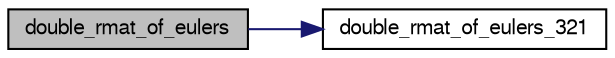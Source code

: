 digraph "double_rmat_of_eulers"
{
  edge [fontname="FreeSans",fontsize="10",labelfontname="FreeSans",labelfontsize="10"];
  node [fontname="FreeSans",fontsize="10",shape=record];
  rankdir="LR";
  Node1 [label="double_rmat_of_eulers",height=0.2,width=0.4,color="black", fillcolor="grey75", style="filled", fontcolor="black"];
  Node1 -> Node2 [color="midnightblue",fontsize="10",style="solid",fontname="FreeSans"];
  Node2 [label="double_rmat_of_eulers_321",height=0.2,width=0.4,color="black", fillcolor="white", style="filled",URL="$group__math__algebra__double.html#ga8f4ac8fb23be425a0301fc922b3c2644",tooltip="Rotation matrix from 321 Euler angles (double). "];
}
